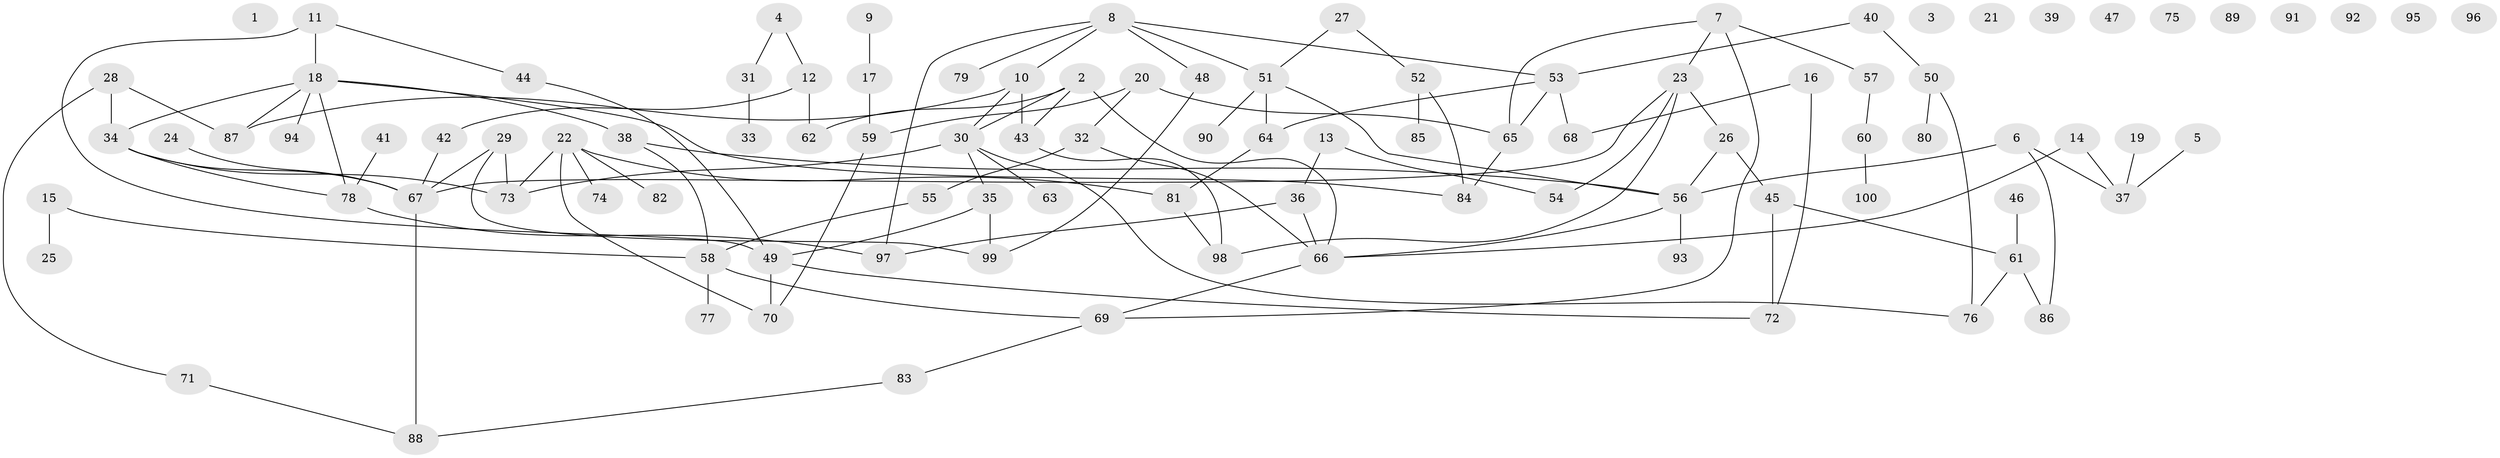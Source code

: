 // Generated by graph-tools (version 1.1) at 2025/25/03/09/25 03:25:20]
// undirected, 100 vertices, 125 edges
graph export_dot {
graph [start="1"]
  node [color=gray90,style=filled];
  1;
  2;
  3;
  4;
  5;
  6;
  7;
  8;
  9;
  10;
  11;
  12;
  13;
  14;
  15;
  16;
  17;
  18;
  19;
  20;
  21;
  22;
  23;
  24;
  25;
  26;
  27;
  28;
  29;
  30;
  31;
  32;
  33;
  34;
  35;
  36;
  37;
  38;
  39;
  40;
  41;
  42;
  43;
  44;
  45;
  46;
  47;
  48;
  49;
  50;
  51;
  52;
  53;
  54;
  55;
  56;
  57;
  58;
  59;
  60;
  61;
  62;
  63;
  64;
  65;
  66;
  67;
  68;
  69;
  70;
  71;
  72;
  73;
  74;
  75;
  76;
  77;
  78;
  79;
  80;
  81;
  82;
  83;
  84;
  85;
  86;
  87;
  88;
  89;
  90;
  91;
  92;
  93;
  94;
  95;
  96;
  97;
  98;
  99;
  100;
  2 -- 30;
  2 -- 43;
  2 -- 62;
  2 -- 66;
  4 -- 12;
  4 -- 31;
  5 -- 37;
  6 -- 37;
  6 -- 56;
  6 -- 86;
  7 -- 23;
  7 -- 57;
  7 -- 65;
  7 -- 69;
  8 -- 10;
  8 -- 48;
  8 -- 51;
  8 -- 53;
  8 -- 79;
  8 -- 97;
  9 -- 17;
  10 -- 30;
  10 -- 43;
  10 -- 87;
  11 -- 18;
  11 -- 44;
  11 -- 49;
  12 -- 42;
  12 -- 62;
  13 -- 36;
  13 -- 54;
  14 -- 37;
  14 -- 66;
  15 -- 25;
  15 -- 58;
  16 -- 68;
  16 -- 72;
  17 -- 59;
  18 -- 34;
  18 -- 38;
  18 -- 78;
  18 -- 84;
  18 -- 87;
  18 -- 94;
  19 -- 37;
  20 -- 32;
  20 -- 59;
  20 -- 65;
  22 -- 70;
  22 -- 73;
  22 -- 74;
  22 -- 81;
  22 -- 82;
  23 -- 26;
  23 -- 54;
  23 -- 67;
  23 -- 98;
  24 -- 67;
  26 -- 45;
  26 -- 56;
  27 -- 51;
  27 -- 52;
  28 -- 34;
  28 -- 71;
  28 -- 87;
  29 -- 67;
  29 -- 73;
  29 -- 99;
  30 -- 35;
  30 -- 63;
  30 -- 73;
  30 -- 76;
  31 -- 33;
  32 -- 55;
  32 -- 66;
  34 -- 67;
  34 -- 73;
  34 -- 78;
  35 -- 49;
  35 -- 99;
  36 -- 66;
  36 -- 97;
  38 -- 56;
  38 -- 58;
  40 -- 50;
  40 -- 53;
  41 -- 78;
  42 -- 67;
  43 -- 98;
  44 -- 49;
  45 -- 61;
  45 -- 72;
  46 -- 61;
  48 -- 99;
  49 -- 70;
  49 -- 72;
  50 -- 76;
  50 -- 80;
  51 -- 56;
  51 -- 64;
  51 -- 90;
  52 -- 84;
  52 -- 85;
  53 -- 64;
  53 -- 65;
  53 -- 68;
  55 -- 58;
  56 -- 66;
  56 -- 93;
  57 -- 60;
  58 -- 69;
  58 -- 77;
  59 -- 70;
  60 -- 100;
  61 -- 76;
  61 -- 86;
  64 -- 81;
  65 -- 84;
  66 -- 69;
  67 -- 88;
  69 -- 83;
  71 -- 88;
  78 -- 97;
  81 -- 98;
  83 -- 88;
}
